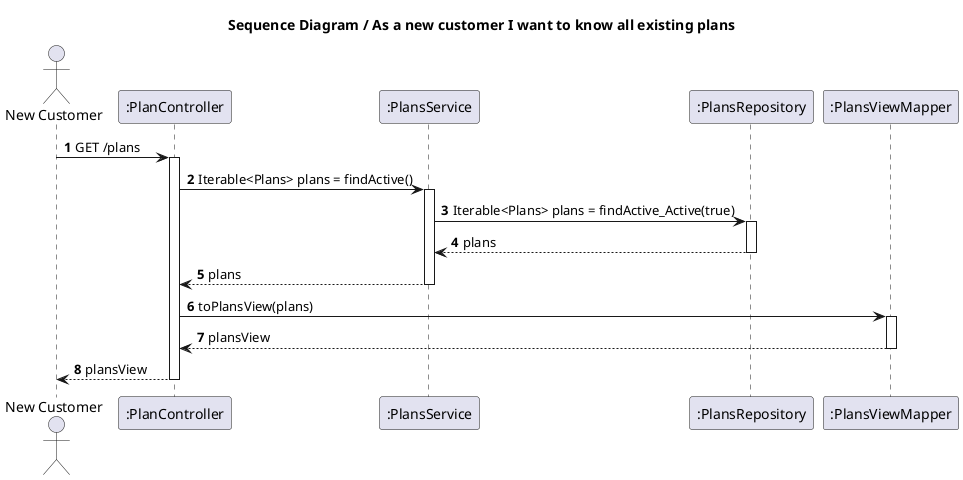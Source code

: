 @startuml
'https://plantuml.com/sequence-diagram
autoactivate on
autonumber
title  Sequence Diagram / As a new customer I want to know all existing plans

autonumber

actor "New Customer" as Ac
participant ":PlanController" as Ctrl
participant ":PlansService" as Serv
participant ":PlansRepository" as Repo
participant ":PlansViewMapper" as View

Ac -> Ctrl : GET /plans
Ctrl -> Serv :Iterable<Plans> plans = findActive()

Serv -> Repo :Iterable<Plans> plans = findActive_Active(true)
Repo --> Serv: plans
Serv -->Ctrl: plans
Ctrl ->View: toPlansView(plans)
View -->Ctrl: plansView
Ac <-- Ctrl : plansView

@enduml